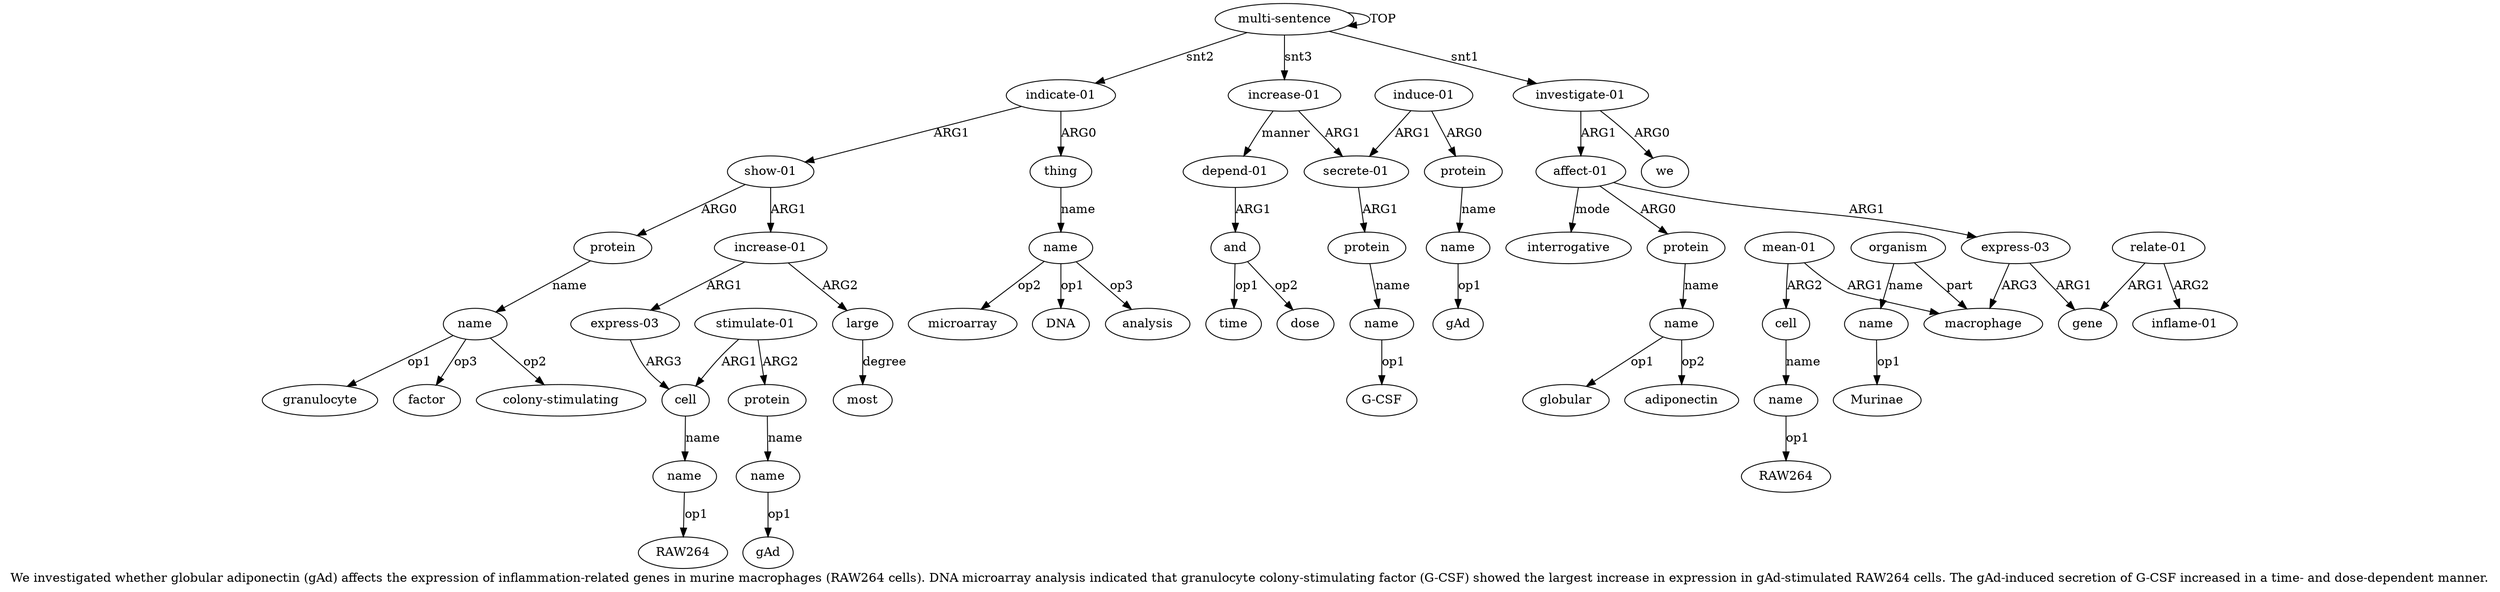 digraph  {
	graph [label="We investigated whether globular adiponectin (gAd) affects the expression of inflammation-related genes in murine macrophages (RAW264 \
cells). DNA microarray analysis indicated that granulocyte colony-stimulating factor (G-CSF) showed the largest increase in expression \
in gAd-stimulated RAW264 cells. The gAd-induced secretion of G-CSF increased in a time- and dose-dependent manner."];
	node [label="\N"];
	a20	 [color=black,
		gold_ind=20,
		gold_label=protein,
		label=protein,
		test_ind=20,
		test_label=protein];
	a21	 [color=black,
		gold_ind=21,
		gold_label=name,
		label=name,
		test_ind=21,
		test_label=name];
	a20 -> a21 [key=0,
	color=black,
	gold_label=name,
	label=name,
	test_label=name];
"a21 colony-stimulating" [color=black,
	gold_ind=-1,
	gold_label="colony-stimulating",
	label="colony-stimulating",
	test_ind=-1,
	test_label="colony-stimulating"];
a21 -> "a21 colony-stimulating" [key=0,
color=black,
gold_label=op2,
label=op2,
test_label=op2];
"a21 granulocyte" [color=black,
gold_ind=-1,
gold_label=granulocyte,
label=granulocyte,
test_ind=-1,
test_label=granulocyte];
a21 -> "a21 granulocyte" [key=0,
color=black,
gold_label=op1,
label=op1,
test_label=op1];
"a21 factor" [color=black,
gold_ind=-1,
gold_label=factor,
label=factor,
test_ind=-1,
test_label=factor];
a21 -> "a21 factor" [key=0,
color=black,
gold_label=op3,
label=op3,
test_label=op3];
a22 [color=black,
gold_ind=22,
gold_label="increase-01",
label="increase-01",
test_ind=22,
test_label="increase-01"];
a23 [color=black,
gold_ind=23,
gold_label="express-03",
label="express-03",
test_ind=23,
test_label="express-03"];
a22 -> a23 [key=0,
color=black,
gold_label=ARG1,
label=ARG1,
test_label=ARG1];
a29 [color=black,
gold_ind=29,
gold_label=large,
label=large,
test_ind=29,
test_label=large];
a22 -> a29 [key=0,
color=black,
gold_label=ARG2,
label=ARG2,
test_label=ARG2];
a24 [color=black,
gold_ind=24,
gold_label=cell,
label=cell,
test_ind=24,
test_label=cell];
a23 -> a24 [key=0,
color=black,
gold_label=ARG3,
label=ARG3,
test_label=ARG3];
a25 [color=black,
gold_ind=25,
gold_label=name,
label=name,
test_ind=25,
test_label=name];
a24 -> a25 [key=0,
color=black,
gold_label=name,
label=name,
test_label=name];
"a25 RAW264" [color=black,
gold_ind=-1,
gold_label=RAW264,
label=RAW264,
test_ind=-1,
test_label=RAW264];
a25 -> "a25 RAW264" [key=0,
color=black,
gold_label=op1,
label=op1,
test_label=op1];
a26 [color=black,
gold_ind=26,
gold_label="stimulate-01",
label="stimulate-01",
test_ind=26,
test_label="stimulate-01"];
a26 -> a24 [key=0,
color=black,
gold_label=ARG1,
label=ARG1,
test_label=ARG1];
a27 [color=black,
gold_ind=27,
gold_label=protein,
label=protein,
test_ind=27,
test_label=protein];
a26 -> a27 [key=0,
color=black,
gold_label=ARG2,
label=ARG2,
test_label=ARG2];
a28 [color=black,
gold_ind=28,
gold_label=name,
label=name,
test_ind=28,
test_label=name];
a27 -> a28 [key=0,
color=black,
gold_label=name,
label=name,
test_label=name];
"a28 gAd" [color=black,
gold_ind=-1,
gold_label=gAd,
label=gAd,
test_ind=-1,
test_label=gAd];
a28 -> "a28 gAd" [key=0,
color=black,
gold_label=op1,
label=op1,
test_label=op1];
a30 [color=black,
gold_ind=30,
gold_label=most,
label=most,
test_ind=30,
test_label=most];
a29 -> a30 [key=0,
color=black,
gold_label=degree,
label=degree,
test_label=degree];
a31 [color=black,
gold_ind=31,
gold_label="increase-01",
label="increase-01",
test_ind=31,
test_label="increase-01"];
a32 [color=black,
gold_ind=32,
gold_label="secrete-01",
label="secrete-01",
test_ind=32,
test_label="secrete-01"];
a31 -> a32 [key=0,
color=black,
gold_label=ARG1,
label=ARG1,
test_label=ARG1];
a38 [color=black,
gold_ind=38,
gold_label="depend-01",
label="depend-01",
test_ind=38,
test_label="depend-01"];
a31 -> a38 [key=0,
color=black,
gold_label=manner,
label=manner,
test_label=manner];
"a18 analysis" [color=black,
gold_ind=-1,
gold_label=analysis,
label=analysis,
test_ind=-1,
test_label=analysis];
"a18 microarray" [color=black,
gold_ind=-1,
gold_label=microarray,
label=microarray,
test_ind=-1,
test_label=microarray];
"a37 gAd" [color=black,
gold_ind=-1,
gold_label=gAd,
label=gAd,
test_ind=-1,
test_label=gAd];
a37 [color=black,
gold_ind=37,
gold_label=name,
label=name,
test_ind=37,
test_label=name];
a37 -> "a37 gAd" [key=0,
color=black,
gold_label=op1,
label=op1,
test_label=op1];
"a3 interrogative" [color=black,
gold_ind=-1,
gold_label=interrogative,
label=interrogative,
test_ind=-1,
test_label=interrogative];
a36 [color=black,
gold_ind=36,
gold_label=protein,
label=protein,
test_ind=36,
test_label=protein];
a36 -> a37 [key=0,
color=black,
gold_label=name,
label=name,
test_label=name];
a33 [color=black,
gold_ind=33,
gold_label=protein,
label=protein,
test_ind=33,
test_label=protein];
a34 [color=black,
gold_ind=34,
gold_label=name,
label=name,
test_ind=34,
test_label=name];
a33 -> a34 [key=0,
color=black,
gold_label=name,
label=name,
test_label=name];
a35 [color=black,
gold_ind=35,
gold_label="induce-01",
label="induce-01",
test_ind=35,
test_label="induce-01"];
a35 -> a36 [key=0,
color=black,
gold_label=ARG0,
label=ARG0,
test_label=ARG0];
a35 -> a32 [key=0,
color=black,
gold_label=ARG1,
label=ARG1,
test_label=ARG1];
"a34 G-CSF" [color=black,
gold_ind=-1,
gold_label="G-CSF",
label="G-CSF",
test_ind=-1,
test_label="G-CSF"];
a34 -> "a34 G-CSF" [key=0,
color=black,
gold_label=op1,
label=op1,
test_label=op1];
"a18 DNA" [color=black,
gold_ind=-1,
gold_label=DNA,
label=DNA,
test_ind=-1,
test_label=DNA];
"a13 RAW264" [color=black,
gold_ind=-1,
gold_label=RAW264,
label=RAW264,
test_ind=-1,
test_label=RAW264];
a32 -> a33 [key=0,
color=black,
gold_label=ARG1,
label=ARG1,
test_label=ARG1];
a15 [color=black,
gold_ind=15,
gold_label=name,
label=name,
test_ind=15,
test_label=name];
"a15 Murinae" [color=black,
gold_ind=-1,
gold_label=Murinae,
label=Murinae,
test_ind=-1,
test_label=Murinae];
a15 -> "a15 Murinae" [key=0,
color=black,
gold_label=op1,
label=op1,
test_label=op1];
a14 [color=black,
gold_ind=14,
gold_label=organism,
label=organism,
test_ind=14,
test_label=organism];
a14 -> a15 [key=0,
color=black,
gold_label=name,
label=name,
test_label=name];
a10 [color=black,
gold_ind=10,
gold_label=macrophage,
label=macrophage,
test_ind=10,
test_label=macrophage];
a14 -> a10 [key=0,
color=black,
gold_label=part,
label=part,
test_label=part];
a17 [color=black,
gold_ind=17,
gold_label=thing,
label=thing,
test_ind=17,
test_label=thing];
a18 [color=black,
gold_ind=18,
gold_label=name,
label=name,
test_ind=18,
test_label=name];
a17 -> a18 [key=0,
color=black,
gold_label=name,
label=name,
test_label=name];
a16 [color=black,
gold_ind=16,
gold_label="indicate-01",
label="indicate-01",
test_ind=16,
test_label="indicate-01"];
a16 -> a17 [key=0,
color=black,
gold_label=ARG0,
label=ARG0,
test_label=ARG0];
a19 [color=black,
gold_ind=19,
gold_label="show-01",
label="show-01",
test_ind=19,
test_label="show-01"];
a16 -> a19 [key=0,
color=black,
gold_label=ARG1,
label=ARG1,
test_label=ARG1];
a11 [color=black,
gold_ind=11,
gold_label="mean-01",
label="mean-01",
test_ind=11,
test_label="mean-01"];
a11 -> a10 [key=0,
color=black,
gold_label=ARG1,
label=ARG1,
test_label=ARG1];
a12 [color=black,
gold_ind=12,
gold_label=cell,
label=cell,
test_ind=12,
test_label=cell];
a11 -> a12 [key=0,
color=black,
gold_label=ARG2,
label=ARG2,
test_label=ARG2];
a13 [color=black,
gold_ind=13,
gold_label=name,
label=name,
test_ind=13,
test_label=name];
a13 -> "a13 RAW264" [key=0,
color=black,
gold_label=op1,
label=op1,
test_label=op1];
a12 -> a13 [key=0,
color=black,
gold_label=name,
label=name,
test_label=name];
a39 [color=black,
gold_ind=39,
gold_label=and,
label=and,
test_ind=39,
test_label=and];
a40 [color=black,
gold_ind=40,
gold_label=time,
label=time,
test_ind=40,
test_label=time];
a39 -> a40 [key=0,
color=black,
gold_label=op1,
label=op1,
test_label=op1];
a41 [color=black,
gold_ind=41,
gold_label=dose,
label=dose,
test_ind=41,
test_label=dose];
a39 -> a41 [key=0,
color=black,
gold_label=op2,
label=op2,
test_label=op2];
a38 -> a39 [key=0,
color=black,
gold_label=ARG1,
label=ARG1,
test_label=ARG1];
a19 -> a20 [key=0,
color=black,
gold_label=ARG0,
label=ARG0,
test_label=ARG0];
a19 -> a22 [key=0,
color=black,
gold_label=ARG1,
label=ARG1,
test_label=ARG1];
a18 -> "a18 analysis" [key=0,
color=black,
gold_label=op3,
label=op3,
test_label=op3];
a18 -> "a18 microarray" [key=0,
color=black,
gold_label=op2,
label=op2,
test_label=op2];
a18 -> "a18 DNA" [key=0,
color=black,
gold_label=op1,
label=op1,
test_label=op1];
a1 [color=black,
gold_ind=1,
gold_label="investigate-01",
label="investigate-01",
test_ind=1,
test_label="investigate-01"];
a3 [color=black,
gold_ind=3,
gold_label="affect-01",
label="affect-01",
test_ind=3,
test_label="affect-01"];
a1 -> a3 [key=0,
color=black,
gold_label=ARG1,
label=ARG1,
test_label=ARG1];
a2 [color=black,
gold_ind=2,
gold_label=we,
label=we,
test_ind=2,
test_label=we];
a1 -> a2 [key=0,
color=black,
gold_label=ARG0,
label=ARG0,
test_label=ARG0];
a0 [color=black,
gold_ind=0,
gold_label="multi-sentence",
label="multi-sentence",
test_ind=0,
test_label="multi-sentence"];
a0 -> a31 [key=0,
color=black,
gold_label=snt3,
label=snt3,
test_label=snt3];
a0 -> a16 [key=0,
color=black,
gold_label=snt2,
label=snt2,
test_label=snt2];
a0 -> a1 [key=0,
color=black,
gold_label=snt1,
label=snt1,
test_label=snt1];
a0 -> a0 [key=0,
color=black,
gold_label=TOP,
label=TOP,
test_label=TOP];
a3 -> "a3 interrogative" [key=0,
color=black,
gold_label=mode,
label=mode,
test_label=mode];
a4 [color=black,
gold_ind=4,
gold_label=protein,
label=protein,
test_ind=4,
test_label=protein];
a3 -> a4 [key=0,
color=black,
gold_label=ARG0,
label=ARG0,
test_label=ARG0];
a6 [color=black,
gold_ind=6,
gold_label="express-03",
label="express-03",
test_ind=6,
test_label="express-03"];
a3 -> a6 [key=0,
color=black,
gold_label=ARG1,
label=ARG1,
test_label=ARG1];
a5 [color=black,
gold_ind=5,
gold_label=name,
label=name,
test_ind=5,
test_label=name];
"a5 globular" [color=black,
gold_ind=-1,
gold_label=globular,
label=globular,
test_ind=-1,
test_label=globular];
a5 -> "a5 globular" [key=0,
color=black,
gold_label=op1,
label=op1,
test_label=op1];
"a5 adiponectin" [color=black,
gold_ind=-1,
gold_label=adiponectin,
label=adiponectin,
test_ind=-1,
test_label=adiponectin];
a5 -> "a5 adiponectin" [key=0,
color=black,
gold_label=op2,
label=op2,
test_label=op2];
a4 -> a5 [key=0,
color=black,
gold_label=name,
label=name,
test_label=name];
a7 [color=black,
gold_ind=7,
gold_label=gene,
label=gene,
test_ind=7,
test_label=gene];
a6 -> a10 [key=0,
color=black,
gold_label=ARG3,
label=ARG3,
test_label=ARG3];
a6 -> a7 [key=0,
color=black,
gold_label=ARG1,
label=ARG1,
test_label=ARG1];
a9 [color=black,
gold_ind=9,
gold_label="inflame-01",
label="inflame-01",
test_ind=9,
test_label="inflame-01"];
a8 [color=black,
gold_ind=8,
gold_label="relate-01",
label="relate-01",
test_ind=8,
test_label="relate-01"];
a8 -> a7 [key=0,
color=black,
gold_label=ARG1,
label=ARG1,
test_label=ARG1];
a8 -> a9 [key=0,
color=black,
gold_label=ARG2,
label=ARG2,
test_label=ARG2];
}
